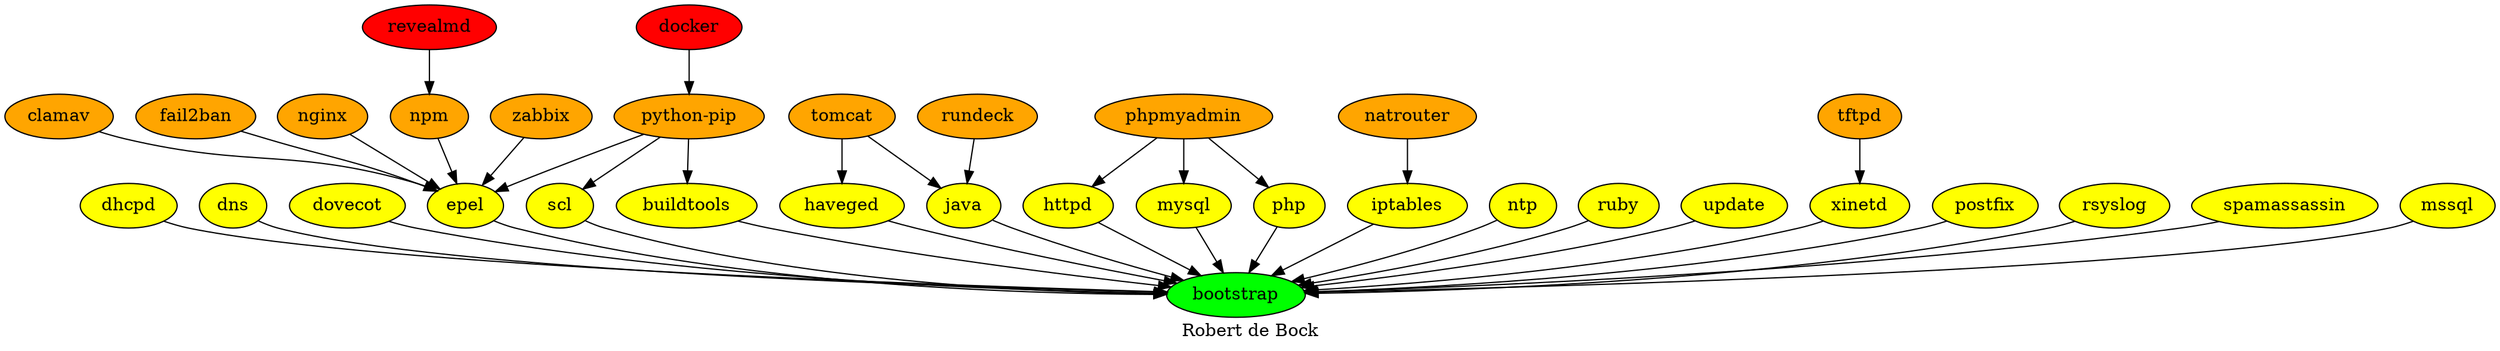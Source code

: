 digraph PhiloDilemma {
  label = "Robert de Bock" ;
  overlap=false
  {
    bootstrap [fillcolor=green style=filled]
    clamav [fillcolor=orange style=filled]
    dhcpd [fillcolor=yellow style=filled]
    dns [fillcolor=yellow style=filled]
    dovecot [fillcolor=yellow style=filled]
    epel [fillcolor=yellow style=filled]
    fail2ban [fillcolor=orange style=filled]
    haveged [fillcolor=yellow style=filled]
    httpd [fillcolor=yellow style=filled]
    iptables [fillcolor=yellow style=filled]
    java [fillcolor=yellow style=filled]
    ntp [fillcolor=yellow style=filled]
    ruby [fillcolor=yellow style=filled]
    scl [fillcolor=yellow style=filled]
    update [fillcolor=yellow style=filled]
    xinetd [fillcolor=yellow style=filled]
    buildtools [fillcolor=yellow style=filled]
    nginx [fillcolor=orange style=filled]
    "python-pip" [fillcolor=orange style=filled]
    postfix [fillcolor=yellow style=filled]
    rsyslog [fillcolor=yellow style=filled]
    spamassassin [fillcolor=yellow style=filled]
    docker [fillcolor=red style=filled]
    mysql [fillcolor=yellow style=filled]
    mssql [fillcolor=yellow style=filled]
    npm [fillcolor=orange style=filled]
    natrouter [fillcolor=orange style=filled]
    php [fillcolor=yellow style=filled]
    phpmyadmin [fillcolor=orange style=filled]
    revealmd [fillcolor=red style=filled]
    rundeck [fillcolor=orange style=filled]
    tftpd [fillcolor=orange style=filled]
    tomcat [fillcolor=orange style=filled]
    zabbix [fillcolor=orange style=filled]
  }
  {"buildtools" "dhcpd" "dns" "dovecot" "epel" "haveged" "httpd" "iptables" "java" "mysql" "mssql" "ntp" "php" "postfix" "rsyslog" "ruby" "scl" "spamassassin" "update" "xinetd"} -> bootstrap
  {"clamav" "fail2ban" "nginx" "npm" "python-pip" "zabbix"} -> "epel"
  {"docker"} -> "python-pip"
  "revealmd" -> "npm"
  "natrouter" -> "iptables"
  "tftpd" -> "xinetd" 
  "phpmyadmin" -> {"php" "httpd" "mysql"}
  "python-pip" -> {"buildtools" "scl"}
  {"rundeck" "tomcat"} -> java
  {"tomcat"} -> haveged
}
